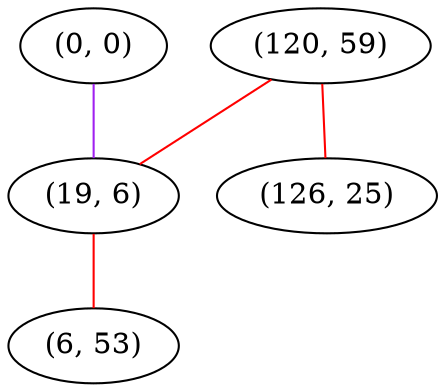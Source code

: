 graph "" {
"(0, 0)";
"(120, 59)";
"(126, 25)";
"(19, 6)";
"(6, 53)";
"(0, 0)" -- "(19, 6)"  [color=purple, key=0, weight=4];
"(120, 59)" -- "(126, 25)"  [color=red, key=0, weight=1];
"(120, 59)" -- "(19, 6)"  [color=red, key=0, weight=1];
"(19, 6)" -- "(6, 53)"  [color=red, key=0, weight=1];
}
